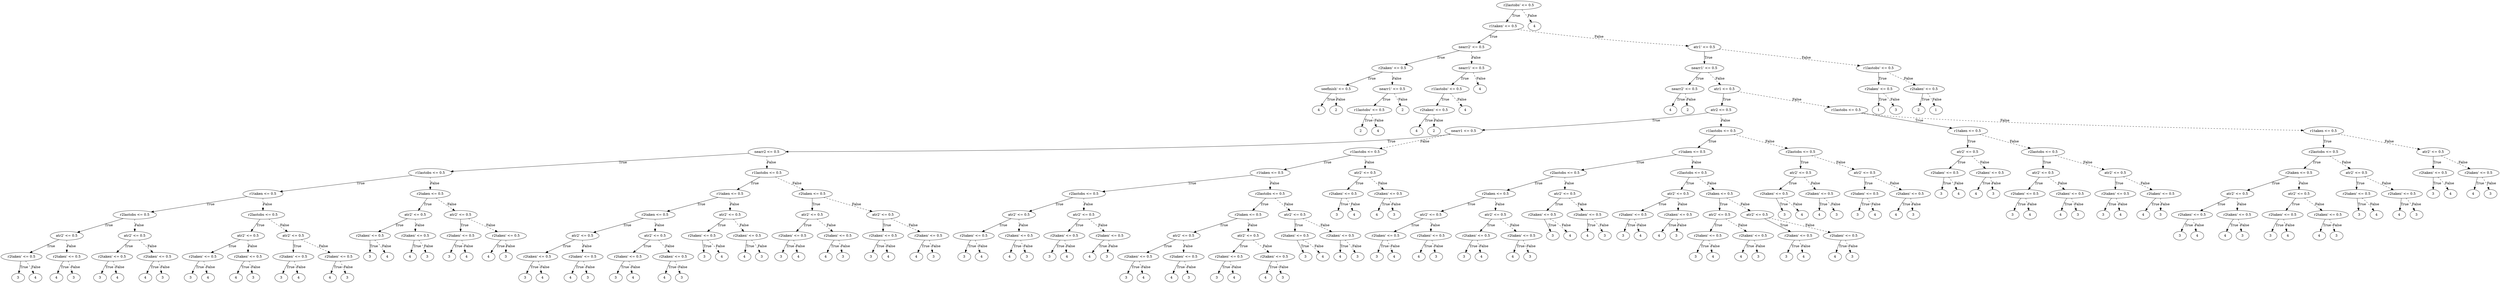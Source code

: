 digraph {
0 [label="r2lastobs' <= 0.5"];
1 [label="r1taken' <= 0.5"];
2 [label="nearr2' <= 0.5"];
3 [label="r2taken' <= 0.5"];
4 [label="seefinish' <= 0.5"];
5 [label="4"];
4 -> 5 [label="True"];
6 [label="2"];
4 -> 6 [style="dashed", label="False"];
3 -> 4 [label="True"];
7 [label="nearr1' <= 0.5"];
8 [label="r1lastobs' <= 0.5"];
9 [label="2"];
8 -> 9 [label="True"];
10 [label="4"];
8 -> 10 [style="dashed", label="False"];
7 -> 8 [label="True"];
11 [label="2"];
7 -> 11 [style="dashed", label="False"];
3 -> 7 [style="dashed", label="False"];
2 -> 3 [label="True"];
12 [label="nearr1' <= 0.5"];
13 [label="r1lastobs' <= 0.5"];
14 [label="r2taken' <= 0.5"];
15 [label="4"];
14 -> 15 [label="True"];
16 [label="2"];
14 -> 16 [style="dashed", label="False"];
13 -> 14 [label="True"];
17 [label="4"];
13 -> 17 [style="dashed", label="False"];
12 -> 13 [label="True"];
18 [label="4"];
12 -> 18 [style="dashed", label="False"];
2 -> 12 [style="dashed", label="False"];
1 -> 2 [label="True"];
19 [label="atr1' <= 0.5"];
20 [label="nearr1' <= 0.5"];
21 [label="nearr2' <= 0.5"];
22 [label="4"];
21 -> 22 [label="True"];
23 [label="2"];
21 -> 23 [style="dashed", label="False"];
20 -> 21 [label="True"];
24 [label="atr1 <= 0.5"];
25 [label="atr2 <= 0.5"];
26 [label="nearr1 <= 0.5"];
27 [label="nearr2 <= 0.5"];
28 [label="r1lastobs <= 0.5"];
29 [label="r1taken <= 0.5"];
30 [label="r2lastobs <= 0.5"];
31 [label="atr2' <= 0.5"];
32 [label="r2taken' <= 0.5"];
33 [label="3"];
32 -> 33 [label="True"];
34 [label="4"];
32 -> 34 [style="dashed", label="False"];
31 -> 32 [label="True"];
35 [label="r2taken' <= 0.5"];
36 [label="4"];
35 -> 36 [label="True"];
37 [label="3"];
35 -> 37 [style="dashed", label="False"];
31 -> 35 [style="dashed", label="False"];
30 -> 31 [label="True"];
38 [label="atr2' <= 0.5"];
39 [label="r2taken' <= 0.5"];
40 [label="3"];
39 -> 40 [label="True"];
41 [label="4"];
39 -> 41 [style="dashed", label="False"];
38 -> 39 [label="True"];
42 [label="r2taken' <= 0.5"];
43 [label="4"];
42 -> 43 [label="True"];
44 [label="3"];
42 -> 44 [style="dashed", label="False"];
38 -> 42 [style="dashed", label="False"];
30 -> 38 [style="dashed", label="False"];
29 -> 30 [label="True"];
45 [label="r2lastobs <= 0.5"];
46 [label="atr2' <= 0.5"];
47 [label="r2taken' <= 0.5"];
48 [label="3"];
47 -> 48 [label="True"];
49 [label="4"];
47 -> 49 [style="dashed", label="False"];
46 -> 47 [label="True"];
50 [label="r2taken' <= 0.5"];
51 [label="4"];
50 -> 51 [label="True"];
52 [label="3"];
50 -> 52 [style="dashed", label="False"];
46 -> 50 [style="dashed", label="False"];
45 -> 46 [label="True"];
53 [label="atr2' <= 0.5"];
54 [label="r2taken' <= 0.5"];
55 [label="3"];
54 -> 55 [label="True"];
56 [label="4"];
54 -> 56 [style="dashed", label="False"];
53 -> 54 [label="True"];
57 [label="r2taken' <= 0.5"];
58 [label="4"];
57 -> 58 [label="True"];
59 [label="3"];
57 -> 59 [style="dashed", label="False"];
53 -> 57 [style="dashed", label="False"];
45 -> 53 [style="dashed", label="False"];
29 -> 45 [style="dashed", label="False"];
28 -> 29 [label="True"];
60 [label="r2taken <= 0.5"];
61 [label="atr2' <= 0.5"];
62 [label="r2taken' <= 0.5"];
63 [label="3"];
62 -> 63 [label="True"];
64 [label="4"];
62 -> 64 [style="dashed", label="False"];
61 -> 62 [label="True"];
65 [label="r2taken' <= 0.5"];
66 [label="4"];
65 -> 66 [label="True"];
67 [label="3"];
65 -> 67 [style="dashed", label="False"];
61 -> 65 [style="dashed", label="False"];
60 -> 61 [label="True"];
68 [label="atr2' <= 0.5"];
69 [label="r2taken' <= 0.5"];
70 [label="3"];
69 -> 70 [label="True"];
71 [label="4"];
69 -> 71 [style="dashed", label="False"];
68 -> 69 [label="True"];
72 [label="r2taken' <= 0.5"];
73 [label="4"];
72 -> 73 [label="True"];
74 [label="3"];
72 -> 74 [style="dashed", label="False"];
68 -> 72 [style="dashed", label="False"];
60 -> 68 [style="dashed", label="False"];
28 -> 60 [style="dashed", label="False"];
27 -> 28 [label="True"];
75 [label="r1lastobs <= 0.5"];
76 [label="r1taken <= 0.5"];
77 [label="r2taken <= 0.5"];
78 [label="atr2' <= 0.5"];
79 [label="r2taken' <= 0.5"];
80 [label="3"];
79 -> 80 [label="True"];
81 [label="4"];
79 -> 81 [style="dashed", label="False"];
78 -> 79 [label="True"];
82 [label="r2taken' <= 0.5"];
83 [label="4"];
82 -> 83 [label="True"];
84 [label="3"];
82 -> 84 [style="dashed", label="False"];
78 -> 82 [style="dashed", label="False"];
77 -> 78 [label="True"];
85 [label="atr2' <= 0.5"];
86 [label="r2taken' <= 0.5"];
87 [label="3"];
86 -> 87 [label="True"];
88 [label="4"];
86 -> 88 [style="dashed", label="False"];
85 -> 86 [label="True"];
89 [label="r2taken' <= 0.5"];
90 [label="4"];
89 -> 90 [label="True"];
91 [label="3"];
89 -> 91 [style="dashed", label="False"];
85 -> 89 [style="dashed", label="False"];
77 -> 85 [style="dashed", label="False"];
76 -> 77 [label="True"];
92 [label="atr2' <= 0.5"];
93 [label="r2taken' <= 0.5"];
94 [label="3"];
93 -> 94 [label="True"];
95 [label="4"];
93 -> 95 [style="dashed", label="False"];
92 -> 93 [label="True"];
96 [label="r2taken' <= 0.5"];
97 [label="4"];
96 -> 97 [label="True"];
98 [label="3"];
96 -> 98 [style="dashed", label="False"];
92 -> 96 [style="dashed", label="False"];
76 -> 92 [style="dashed", label="False"];
75 -> 76 [label="True"];
99 [label="r2taken <= 0.5"];
100 [label="atr2' <= 0.5"];
101 [label="r2taken' <= 0.5"];
102 [label="3"];
101 -> 102 [label="True"];
103 [label="4"];
101 -> 103 [style="dashed", label="False"];
100 -> 101 [label="True"];
104 [label="r2taken' <= 0.5"];
105 [label="4"];
104 -> 105 [label="True"];
106 [label="3"];
104 -> 106 [style="dashed", label="False"];
100 -> 104 [style="dashed", label="False"];
99 -> 100 [label="True"];
107 [label="atr2' <= 0.5"];
108 [label="r2taken' <= 0.5"];
109 [label="3"];
108 -> 109 [label="True"];
110 [label="4"];
108 -> 110 [style="dashed", label="False"];
107 -> 108 [label="True"];
111 [label="r2taken' <= 0.5"];
112 [label="4"];
111 -> 112 [label="True"];
113 [label="3"];
111 -> 113 [style="dashed", label="False"];
107 -> 111 [style="dashed", label="False"];
99 -> 107 [style="dashed", label="False"];
75 -> 99 [style="dashed", label="False"];
27 -> 75 [style="dashed", label="False"];
26 -> 27 [label="True"];
114 [label="r1lastobs <= 0.5"];
115 [label="r1taken <= 0.5"];
116 [label="r2lastobs <= 0.5"];
117 [label="atr2' <= 0.5"];
118 [label="r2taken' <= 0.5"];
119 [label="3"];
118 -> 119 [label="True"];
120 [label="4"];
118 -> 120 [style="dashed", label="False"];
117 -> 118 [label="True"];
121 [label="r2taken' <= 0.5"];
122 [label="4"];
121 -> 122 [label="True"];
123 [label="3"];
121 -> 123 [style="dashed", label="False"];
117 -> 121 [style="dashed", label="False"];
116 -> 117 [label="True"];
124 [label="atr2' <= 0.5"];
125 [label="r2taken' <= 0.5"];
126 [label="3"];
125 -> 126 [label="True"];
127 [label="4"];
125 -> 127 [style="dashed", label="False"];
124 -> 125 [label="True"];
128 [label="r2taken' <= 0.5"];
129 [label="4"];
128 -> 129 [label="True"];
130 [label="3"];
128 -> 130 [style="dashed", label="False"];
124 -> 128 [style="dashed", label="False"];
116 -> 124 [style="dashed", label="False"];
115 -> 116 [label="True"];
131 [label="r2lastobs <= 0.5"];
132 [label="r2taken <= 0.5"];
133 [label="atr2' <= 0.5"];
134 [label="r2taken' <= 0.5"];
135 [label="3"];
134 -> 135 [label="True"];
136 [label="4"];
134 -> 136 [style="dashed", label="False"];
133 -> 134 [label="True"];
137 [label="r2taken' <= 0.5"];
138 [label="4"];
137 -> 138 [label="True"];
139 [label="3"];
137 -> 139 [style="dashed", label="False"];
133 -> 137 [style="dashed", label="False"];
132 -> 133 [label="True"];
140 [label="atr2' <= 0.5"];
141 [label="r2taken' <= 0.5"];
142 [label="3"];
141 -> 142 [label="True"];
143 [label="4"];
141 -> 143 [style="dashed", label="False"];
140 -> 141 [label="True"];
144 [label="r2taken' <= 0.5"];
145 [label="4"];
144 -> 145 [label="True"];
146 [label="3"];
144 -> 146 [style="dashed", label="False"];
140 -> 144 [style="dashed", label="False"];
132 -> 140 [style="dashed", label="False"];
131 -> 132 [label="True"];
147 [label="atr2' <= 0.5"];
148 [label="r2taken' <= 0.5"];
149 [label="3"];
148 -> 149 [label="True"];
150 [label="4"];
148 -> 150 [style="dashed", label="False"];
147 -> 148 [label="True"];
151 [label="r2taken' <= 0.5"];
152 [label="4"];
151 -> 152 [label="True"];
153 [label="3"];
151 -> 153 [style="dashed", label="False"];
147 -> 151 [style="dashed", label="False"];
131 -> 147 [style="dashed", label="False"];
115 -> 131 [style="dashed", label="False"];
114 -> 115 [label="True"];
154 [label="atr2' <= 0.5"];
155 [label="r2taken' <= 0.5"];
156 [label="3"];
155 -> 156 [label="True"];
157 [label="4"];
155 -> 157 [style="dashed", label="False"];
154 -> 155 [label="True"];
158 [label="r2taken' <= 0.5"];
159 [label="4"];
158 -> 159 [label="True"];
160 [label="3"];
158 -> 160 [style="dashed", label="False"];
154 -> 158 [style="dashed", label="False"];
114 -> 154 [style="dashed", label="False"];
26 -> 114 [style="dashed", label="False"];
25 -> 26 [label="True"];
161 [label="r1lastobs <= 0.5"];
162 [label="r1taken <= 0.5"];
163 [label="r2lastobs <= 0.5"];
164 [label="r2taken <= 0.5"];
165 [label="atr2' <= 0.5"];
166 [label="r2taken' <= 0.5"];
167 [label="3"];
166 -> 167 [label="True"];
168 [label="4"];
166 -> 168 [style="dashed", label="False"];
165 -> 166 [label="True"];
169 [label="r2taken' <= 0.5"];
170 [label="4"];
169 -> 170 [label="True"];
171 [label="3"];
169 -> 171 [style="dashed", label="False"];
165 -> 169 [style="dashed", label="False"];
164 -> 165 [label="True"];
172 [label="atr2' <= 0.5"];
173 [label="r2taken' <= 0.5"];
174 [label="3"];
173 -> 174 [label="True"];
175 [label="4"];
173 -> 175 [style="dashed", label="False"];
172 -> 173 [label="True"];
176 [label="r2taken' <= 0.5"];
177 [label="4"];
176 -> 177 [label="True"];
178 [label="3"];
176 -> 178 [style="dashed", label="False"];
172 -> 176 [style="dashed", label="False"];
164 -> 172 [style="dashed", label="False"];
163 -> 164 [label="True"];
179 [label="atr2' <= 0.5"];
180 [label="r2taken' <= 0.5"];
181 [label="3"];
180 -> 181 [label="True"];
182 [label="4"];
180 -> 182 [style="dashed", label="False"];
179 -> 180 [label="True"];
183 [label="r2taken' <= 0.5"];
184 [label="4"];
183 -> 184 [label="True"];
185 [label="3"];
183 -> 185 [style="dashed", label="False"];
179 -> 183 [style="dashed", label="False"];
163 -> 179 [style="dashed", label="False"];
162 -> 163 [label="True"];
186 [label="r2lastobs <= 0.5"];
187 [label="atr2' <= 0.5"];
188 [label="r2taken' <= 0.5"];
189 [label="3"];
188 -> 189 [label="True"];
190 [label="4"];
188 -> 190 [style="dashed", label="False"];
187 -> 188 [label="True"];
191 [label="r2taken' <= 0.5"];
192 [label="4"];
191 -> 192 [label="True"];
193 [label="3"];
191 -> 193 [style="dashed", label="False"];
187 -> 191 [style="dashed", label="False"];
186 -> 187 [label="True"];
194 [label="r2taken <= 0.5"];
195 [label="atr2' <= 0.5"];
196 [label="r2taken' <= 0.5"];
197 [label="3"];
196 -> 197 [label="True"];
198 [label="4"];
196 -> 198 [style="dashed", label="False"];
195 -> 196 [label="True"];
199 [label="r2taken' <= 0.5"];
200 [label="4"];
199 -> 200 [label="True"];
201 [label="3"];
199 -> 201 [style="dashed", label="False"];
195 -> 199 [style="dashed", label="False"];
194 -> 195 [label="True"];
202 [label="atr2' <= 0.5"];
203 [label="r2taken' <= 0.5"];
204 [label="3"];
203 -> 204 [label="True"];
205 [label="4"];
203 -> 205 [style="dashed", label="False"];
202 -> 203 [label="True"];
206 [label="r2taken' <= 0.5"];
207 [label="4"];
206 -> 207 [label="True"];
208 [label="3"];
206 -> 208 [style="dashed", label="False"];
202 -> 206 [style="dashed", label="False"];
194 -> 202 [style="dashed", label="False"];
186 -> 194 [style="dashed", label="False"];
162 -> 186 [style="dashed", label="False"];
161 -> 162 [label="True"];
209 [label="r2lastobs <= 0.5"];
210 [label="atr2' <= 0.5"];
211 [label="r2taken' <= 0.5"];
212 [label="3"];
211 -> 212 [label="True"];
213 [label="4"];
211 -> 213 [style="dashed", label="False"];
210 -> 211 [label="True"];
214 [label="r2taken' <= 0.5"];
215 [label="4"];
214 -> 215 [label="True"];
216 [label="3"];
214 -> 216 [style="dashed", label="False"];
210 -> 214 [style="dashed", label="False"];
209 -> 210 [label="True"];
217 [label="atr2' <= 0.5"];
218 [label="r2taken' <= 0.5"];
219 [label="3"];
218 -> 219 [label="True"];
220 [label="4"];
218 -> 220 [style="dashed", label="False"];
217 -> 218 [label="True"];
221 [label="r2taken' <= 0.5"];
222 [label="4"];
221 -> 222 [label="True"];
223 [label="3"];
221 -> 223 [style="dashed", label="False"];
217 -> 221 [style="dashed", label="False"];
209 -> 217 [style="dashed", label="False"];
161 -> 209 [style="dashed", label="False"];
25 -> 161 [style="dashed", label="False"];
24 -> 25 [label="True"];
224 [label="r1lastobs <= 0.5"];
225 [label="r1taken <= 0.5"];
226 [label="atr2' <= 0.5"];
227 [label="r2taken' <= 0.5"];
228 [label="3"];
227 -> 228 [label="True"];
229 [label="4"];
227 -> 229 [style="dashed", label="False"];
226 -> 227 [label="True"];
230 [label="r2taken' <= 0.5"];
231 [label="4"];
230 -> 231 [label="True"];
232 [label="3"];
230 -> 232 [style="dashed", label="False"];
226 -> 230 [style="dashed", label="False"];
225 -> 226 [label="True"];
233 [label="r2lastobs <= 0.5"];
234 [label="atr2' <= 0.5"];
235 [label="r2taken' <= 0.5"];
236 [label="3"];
235 -> 236 [label="True"];
237 [label="4"];
235 -> 237 [style="dashed", label="False"];
234 -> 235 [label="True"];
238 [label="r2taken' <= 0.5"];
239 [label="4"];
238 -> 239 [label="True"];
240 [label="3"];
238 -> 240 [style="dashed", label="False"];
234 -> 238 [style="dashed", label="False"];
233 -> 234 [label="True"];
241 [label="atr2' <= 0.5"];
242 [label="r2taken' <= 0.5"];
243 [label="3"];
242 -> 243 [label="True"];
244 [label="4"];
242 -> 244 [style="dashed", label="False"];
241 -> 242 [label="True"];
245 [label="r2taken' <= 0.5"];
246 [label="4"];
245 -> 246 [label="True"];
247 [label="3"];
245 -> 247 [style="dashed", label="False"];
241 -> 245 [style="dashed", label="False"];
233 -> 241 [style="dashed", label="False"];
225 -> 233 [style="dashed", label="False"];
224 -> 225 [label="True"];
248 [label="r1taken <= 0.5"];
249 [label="r2lastobs <= 0.5"];
250 [label="r2taken <= 0.5"];
251 [label="atr2' <= 0.5"];
252 [label="r2taken' <= 0.5"];
253 [label="3"];
252 -> 253 [label="True"];
254 [label="4"];
252 -> 254 [style="dashed", label="False"];
251 -> 252 [label="True"];
255 [label="r2taken' <= 0.5"];
256 [label="4"];
255 -> 256 [label="True"];
257 [label="3"];
255 -> 257 [style="dashed", label="False"];
251 -> 255 [style="dashed", label="False"];
250 -> 251 [label="True"];
258 [label="atr2' <= 0.5"];
259 [label="r2taken' <= 0.5"];
260 [label="3"];
259 -> 260 [label="True"];
261 [label="4"];
259 -> 261 [style="dashed", label="False"];
258 -> 259 [label="True"];
262 [label="r2taken' <= 0.5"];
263 [label="4"];
262 -> 263 [label="True"];
264 [label="3"];
262 -> 264 [style="dashed", label="False"];
258 -> 262 [style="dashed", label="False"];
250 -> 258 [style="dashed", label="False"];
249 -> 250 [label="True"];
265 [label="atr2' <= 0.5"];
266 [label="r2taken' <= 0.5"];
267 [label="3"];
266 -> 267 [label="True"];
268 [label="4"];
266 -> 268 [style="dashed", label="False"];
265 -> 266 [label="True"];
269 [label="r2taken' <= 0.5"];
270 [label="4"];
269 -> 270 [label="True"];
271 [label="3"];
269 -> 271 [style="dashed", label="False"];
265 -> 269 [style="dashed", label="False"];
249 -> 265 [style="dashed", label="False"];
248 -> 249 [label="True"];
272 [label="atr2' <= 0.5"];
273 [label="r2taken' <= 0.5"];
274 [label="3"];
273 -> 274 [label="True"];
275 [label="4"];
273 -> 275 [style="dashed", label="False"];
272 -> 273 [label="True"];
276 [label="r2taken' <= 0.5"];
277 [label="4"];
276 -> 277 [label="True"];
278 [label="3"];
276 -> 278 [style="dashed", label="False"];
272 -> 276 [style="dashed", label="False"];
248 -> 272 [style="dashed", label="False"];
224 -> 248 [style="dashed", label="False"];
24 -> 224 [style="dashed", label="False"];
20 -> 24 [style="dashed", label="False"];
19 -> 20 [label="True"];
279 [label="r1lastobs' <= 0.5"];
280 [label="r2taken' <= 0.5"];
281 [label="1"];
280 -> 281 [label="True"];
282 [label="3"];
280 -> 282 [style="dashed", label="False"];
279 -> 280 [label="True"];
283 [label="r2taken' <= 0.5"];
284 [label="2"];
283 -> 284 [label="True"];
285 [label="1"];
283 -> 285 [style="dashed", label="False"];
279 -> 283 [style="dashed", label="False"];
19 -> 279 [style="dashed", label="False"];
1 -> 19 [style="dashed", label="False"];
0 -> 1 [label="True"];
286 [label="4"];
0 -> 286 [style="dashed", label="False"];

}